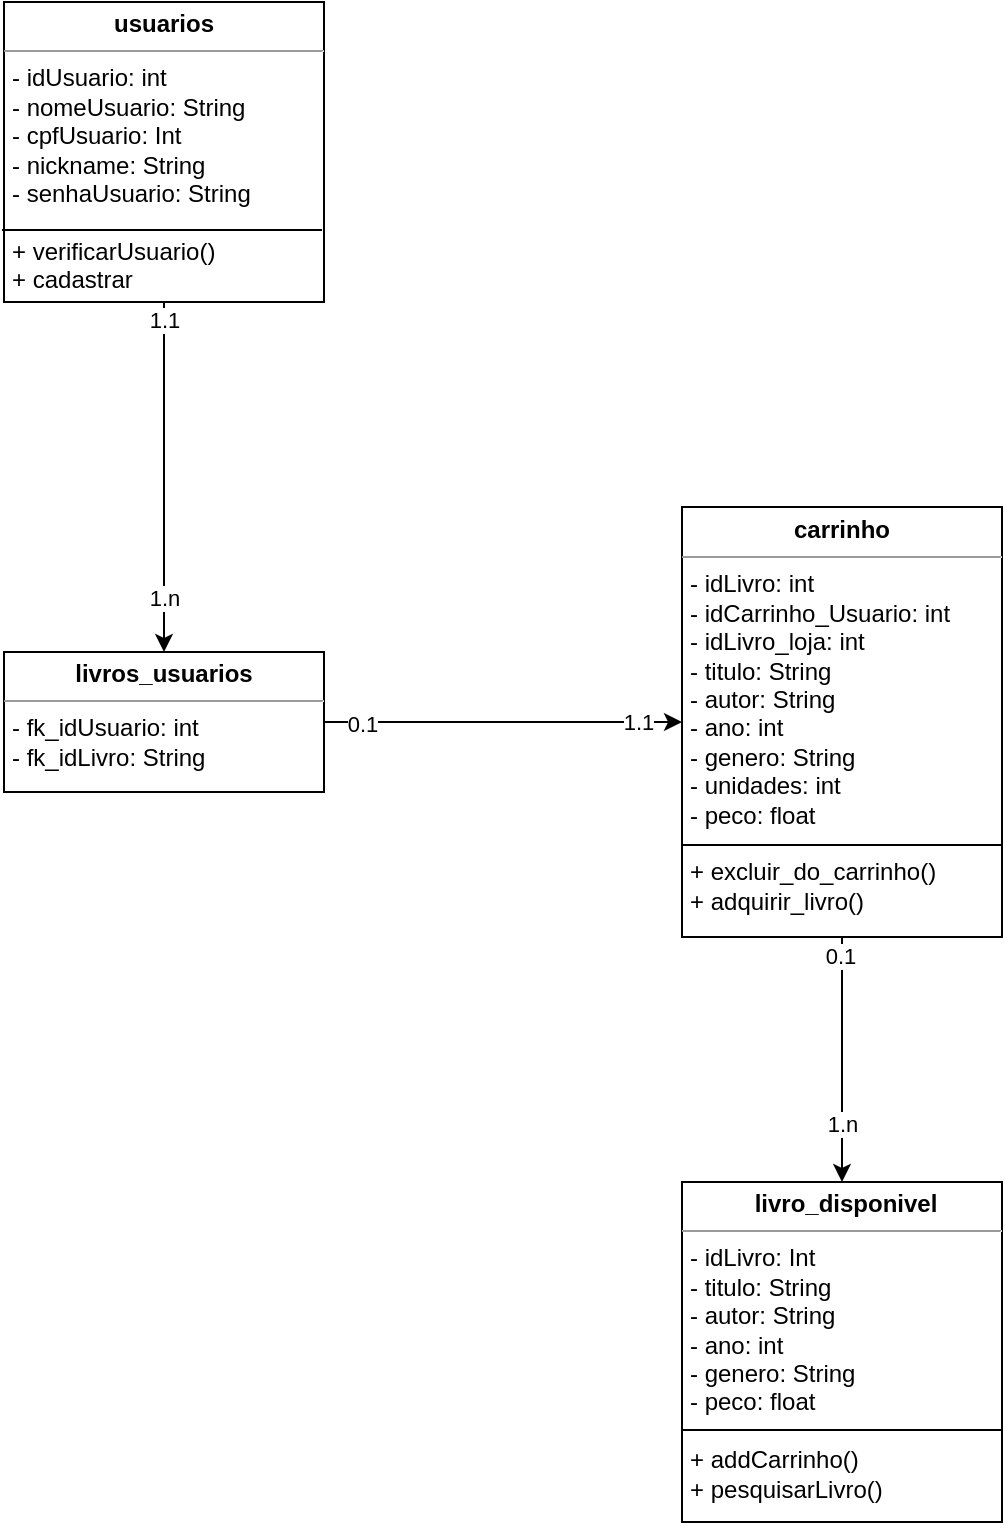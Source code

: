 <mxfile version="22.1.4" type="google">
  <diagram name="Página-1" id="p6CnemERYNNznAWSeGaU">
    <mxGraphModel grid="1" page="1" gridSize="10" guides="1" tooltips="1" connect="1" arrows="1" fold="0" pageScale="1" pageWidth="827" pageHeight="1169" math="0" shadow="0">
      <root>
        <mxCell id="0" />
        <mxCell id="1" parent="0" />
        <mxCell id="6bG25UGlydkBfnzwYiTl-1" value="&lt;p style=&quot;margin:0px;margin-top:4px;text-align:center;&quot;&gt;&lt;/p&gt;&lt;p style=&quot;text-align: center; margin: 0px 0px 0px 4px;&quot;&gt;&lt;b&gt;livro_disponivel&lt;/b&gt;&lt;/p&gt;&lt;hr size=&quot;1&quot;&gt;&lt;p style=&quot;margin:0px;margin-left:4px;&quot;&gt;- idLivro: Int&lt;/p&gt;&lt;p style=&quot;margin:0px;margin-left:4px;&quot;&gt;- titulo: String&lt;/p&gt;&lt;p style=&quot;margin:0px;margin-left:4px;&quot;&gt;- autor: String&lt;/p&gt;&lt;p style=&quot;margin:0px;margin-left:4px;&quot;&gt;- ano: int&lt;br&gt;&lt;/p&gt;&lt;p style=&quot;margin:0px;margin-left:4px;&quot;&gt;- genero: String&lt;/p&gt;&lt;p style=&quot;margin:0px;margin-left:4px;&quot;&gt;- peco: float&lt;/p&gt;&lt;p style=&quot;margin:0px;margin-left:4px;&quot;&gt;&lt;br&gt;&lt;/p&gt;&lt;p style=&quot;margin:0px;margin-left:4px;&quot;&gt;+ addCarrinho()&lt;/p&gt;&lt;p style=&quot;margin:0px;margin-left:4px;&quot;&gt;+ pesquisarLivro()&lt;/p&gt;&lt;p style=&quot;margin:0px;margin-left:4px;&quot;&gt;&lt;br&gt;&lt;/p&gt;&lt;p style=&quot;margin:0px;margin-left:4px;&quot;&gt;&lt;br&gt;&lt;/p&gt;&lt;p style=&quot;margin:0px;margin-left:4px;&quot;&gt;&lt;br&gt;&lt;/p&gt;" style="verticalAlign=top;align=left;overflow=fill;fontSize=12;fontFamily=Helvetica;html=1;whiteSpace=wrap;" vertex="1" parent="1">
          <mxGeometry x="504" y="650" width="160" height="170" as="geometry" />
        </mxCell>
        <mxCell id="8cimIlEGSUcoSeGEXFzI-3" style="edgeStyle=orthogonalEdgeStyle;rounded=0;orthogonalLoop=1;jettySize=auto;html=1;entryX=0.5;entryY=0;entryDx=0;entryDy=0;exitX=0.5;exitY=1;exitDx=0;exitDy=0;" edge="1" parent="1" source="6bG25UGlydkBfnzwYiTl-2" target="8cimIlEGSUcoSeGEXFzI-1">
          <mxGeometry relative="1" as="geometry">
            <mxPoint x="254" y="395" as="sourcePoint" />
          </mxGeometry>
        </mxCell>
        <mxCell id="8cimIlEGSUcoSeGEXFzI-8" value="1.n" style="edgeLabel;html=1;align=center;verticalAlign=middle;resizable=0;points=[];" connectable="0" vertex="1" parent="8cimIlEGSUcoSeGEXFzI-3">
          <mxGeometry x="0.686" relative="1" as="geometry">
            <mxPoint as="offset" />
          </mxGeometry>
        </mxCell>
        <mxCell id="8cimIlEGSUcoSeGEXFzI-9" value="1.1" style="edgeLabel;html=1;align=center;verticalAlign=middle;resizable=0;points=[];" connectable="0" vertex="1" parent="8cimIlEGSUcoSeGEXFzI-3">
          <mxGeometry x="-0.897" relative="1" as="geometry">
            <mxPoint as="offset" />
          </mxGeometry>
        </mxCell>
        <mxCell id="6bG25UGlydkBfnzwYiTl-2" value="&lt;p style=&quot;margin:0px;margin-top:4px;text-align:center;&quot;&gt;&lt;b&gt;usuarios&lt;/b&gt;&lt;/p&gt;&lt;hr size=&quot;1&quot;&gt;&lt;p style=&quot;margin:0px;margin-left:4px;&quot;&gt;- idUsuario: int&lt;/p&gt;&lt;p style=&quot;margin:0px;margin-left:4px;&quot;&gt;- nomeUsuario: String&lt;/p&gt;&lt;p style=&quot;margin:0px;margin-left:4px;&quot;&gt;- cpfUsuario: Int&lt;/p&gt;&lt;p style=&quot;margin:0px;margin-left:4px;&quot;&gt;- nickname: String&lt;/p&gt;&lt;p style=&quot;margin:0px;margin-left:4px;&quot;&gt;- senhaUsuario: String&lt;/p&gt;&lt;p style=&quot;margin:0px;margin-left:4px;&quot;&gt;&lt;br&gt;&lt;/p&gt;&lt;p style=&quot;margin:0px;margin-left:4px;&quot;&gt;+ verificarUsuario()&lt;/p&gt;&lt;p style=&quot;margin:0px;margin-left:4px;&quot;&gt;+ cadastrar&lt;/p&gt;" style="verticalAlign=top;align=left;overflow=fill;fontSize=12;fontFamily=Helvetica;html=1;whiteSpace=wrap;" vertex="1" parent="1">
          <mxGeometry x="165" y="60" width="160" height="150" as="geometry" />
        </mxCell>
        <mxCell id="8cimIlEGSUcoSeGEXFzI-4" style="edgeStyle=orthogonalEdgeStyle;rounded=0;orthogonalLoop=1;jettySize=auto;html=1;entryX=0.5;entryY=0;entryDx=0;entryDy=0;" edge="1" parent="1" source="6bG25UGlydkBfnzwYiTl-4" target="6bG25UGlydkBfnzwYiTl-1">
          <mxGeometry relative="1" as="geometry" />
        </mxCell>
        <mxCell id="8cimIlEGSUcoSeGEXFzI-12" value="0.1" style="edgeLabel;html=1;align=center;verticalAlign=middle;resizable=0;points=[];" connectable="0" vertex="1" parent="8cimIlEGSUcoSeGEXFzI-4">
          <mxGeometry x="-0.853" y="-1" relative="1" as="geometry">
            <mxPoint as="offset" />
          </mxGeometry>
        </mxCell>
        <mxCell id="8cimIlEGSUcoSeGEXFzI-13" value="1.n" style="edgeLabel;html=1;align=center;verticalAlign=middle;resizable=0;points=[];" connectable="0" vertex="1" parent="8cimIlEGSUcoSeGEXFzI-4">
          <mxGeometry x="0.526" relative="1" as="geometry">
            <mxPoint as="offset" />
          </mxGeometry>
        </mxCell>
        <mxCell id="6bG25UGlydkBfnzwYiTl-4" value="&lt;p style=&quot;margin:0px;margin-top:4px;text-align:center;&quot;&gt;&lt;b&gt;carrinho&lt;/b&gt;&lt;/p&gt;&lt;hr size=&quot;1&quot;&gt;&lt;p style=&quot;border-color: var(--border-color); margin: 0px 0px 0px 4px;&quot;&gt;- idLivro: int&lt;/p&gt;&lt;p style=&quot;border-color: var(--border-color); margin: 0px 0px 0px 4px;&quot;&gt;- idCarrinho_Usuario: int&lt;/p&gt;&lt;p style=&quot;border-color: var(--border-color); margin: 0px 0px 0px 4px;&quot;&gt;- idLivro_loja: int&lt;/p&gt;&lt;p style=&quot;border-color: var(--border-color); margin: 0px 0px 0px 4px;&quot;&gt;- titulo: String&lt;/p&gt;&lt;p style=&quot;border-color: var(--border-color); margin: 0px 0px 0px 4px;&quot;&gt;- autor: String&lt;/p&gt;&lt;p style=&quot;border-color: var(--border-color); margin: 0px 0px 0px 4px;&quot;&gt;- ano: int&lt;br style=&quot;border-color: var(--border-color);&quot;&gt;&lt;/p&gt;&lt;p style=&quot;border-color: var(--border-color); margin: 0px 0px 0px 4px;&quot;&gt;- genero: String&lt;/p&gt;&lt;p style=&quot;border-color: var(--border-color); margin: 0px 0px 0px 4px;&quot;&gt;- unidades: int&lt;/p&gt;&lt;p style=&quot;border-color: var(--border-color); margin: 0px 0px 0px 4px;&quot;&gt;- peco: float&lt;/p&gt;&lt;p style=&quot;border-color: var(--border-color); margin: 0px 0px 0px 4px;&quot;&gt;&lt;br&gt;&lt;/p&gt;&lt;p style=&quot;border-color: var(--border-color); margin: 0px 0px 0px 4px;&quot;&gt;+ excluir_do_carrinho()&lt;/p&gt;&lt;p style=&quot;border-color: var(--border-color); margin: 0px 0px 0px 4px;&quot;&gt;+ adquirir_livro()&lt;/p&gt;" style="verticalAlign=top;align=left;overflow=fill;fontSize=12;fontFamily=Helvetica;html=1;whiteSpace=wrap;" vertex="1" parent="1">
          <mxGeometry x="504" y="312.5" width="160" height="215" as="geometry" />
        </mxCell>
        <mxCell id="8cimIlEGSUcoSeGEXFzI-2" style="edgeStyle=orthogonalEdgeStyle;rounded=0;orthogonalLoop=1;jettySize=auto;html=1;" edge="1" parent="1" source="8cimIlEGSUcoSeGEXFzI-1" target="6bG25UGlydkBfnzwYiTl-4">
          <mxGeometry relative="1" as="geometry" />
        </mxCell>
        <mxCell id="8cimIlEGSUcoSeGEXFzI-10" value="0.1" style="edgeLabel;html=1;align=center;verticalAlign=middle;resizable=0;points=[];" connectable="0" vertex="1" parent="8cimIlEGSUcoSeGEXFzI-2">
          <mxGeometry x="-0.788" relative="1" as="geometry">
            <mxPoint y="1" as="offset" />
          </mxGeometry>
        </mxCell>
        <mxCell id="8cimIlEGSUcoSeGEXFzI-11" value="1.1" style="edgeLabel;html=1;align=center;verticalAlign=middle;resizable=0;points=[];" connectable="0" vertex="1" parent="8cimIlEGSUcoSeGEXFzI-2">
          <mxGeometry x="0.754" y="1" relative="1" as="geometry">
            <mxPoint y="1" as="offset" />
          </mxGeometry>
        </mxCell>
        <mxCell id="8cimIlEGSUcoSeGEXFzI-1" value="&lt;p style=&quot;margin:0px;margin-top:4px;text-align:center;&quot;&gt;&lt;b&gt;livros_usuarios&lt;/b&gt;&lt;/p&gt;&lt;hr size=&quot;1&quot;&gt;&lt;p style=&quot;margin:0px;margin-left:4px;&quot;&gt;- fk_idUsuario: int&lt;/p&gt;&lt;p style=&quot;margin:0px;margin-left:4px;&quot;&gt;- fk_idLivro: String&lt;/p&gt;" style="verticalAlign=top;align=left;overflow=fill;fontSize=12;fontFamily=Helvetica;html=1;whiteSpace=wrap;" vertex="1" parent="1">
          <mxGeometry x="165" y="385" width="160" height="70" as="geometry" />
        </mxCell>
        <mxCell id="8cimIlEGSUcoSeGEXFzI-5" value="" style="line;strokeWidth=1;fillColor=none;align=left;verticalAlign=middle;spacingTop=-1;spacingLeft=3;spacingRight=3;rotatable=0;labelPosition=right;points=[];portConstraint=eastwest;strokeColor=inherit;" vertex="1" parent="1">
          <mxGeometry x="164" y="170" width="160" height="8" as="geometry" />
        </mxCell>
        <mxCell id="8cimIlEGSUcoSeGEXFzI-6" value="" style="line;strokeWidth=1;fillColor=none;align=left;verticalAlign=middle;spacingTop=-1;spacingLeft=3;spacingRight=3;rotatable=0;labelPosition=right;points=[];portConstraint=eastwest;strokeColor=inherit;" vertex="1" parent="1">
          <mxGeometry x="504" y="477.5" width="160" height="8" as="geometry" />
        </mxCell>
        <mxCell id="8cimIlEGSUcoSeGEXFzI-7" value="" style="line;strokeWidth=1;fillColor=none;align=left;verticalAlign=middle;spacingTop=-1;spacingLeft=3;spacingRight=3;rotatable=0;labelPosition=right;points=[];portConstraint=eastwest;strokeColor=inherit;" vertex="1" parent="1">
          <mxGeometry x="504" y="770" width="160" height="8" as="geometry" />
        </mxCell>
      </root>
    </mxGraphModel>
  </diagram>
</mxfile>
